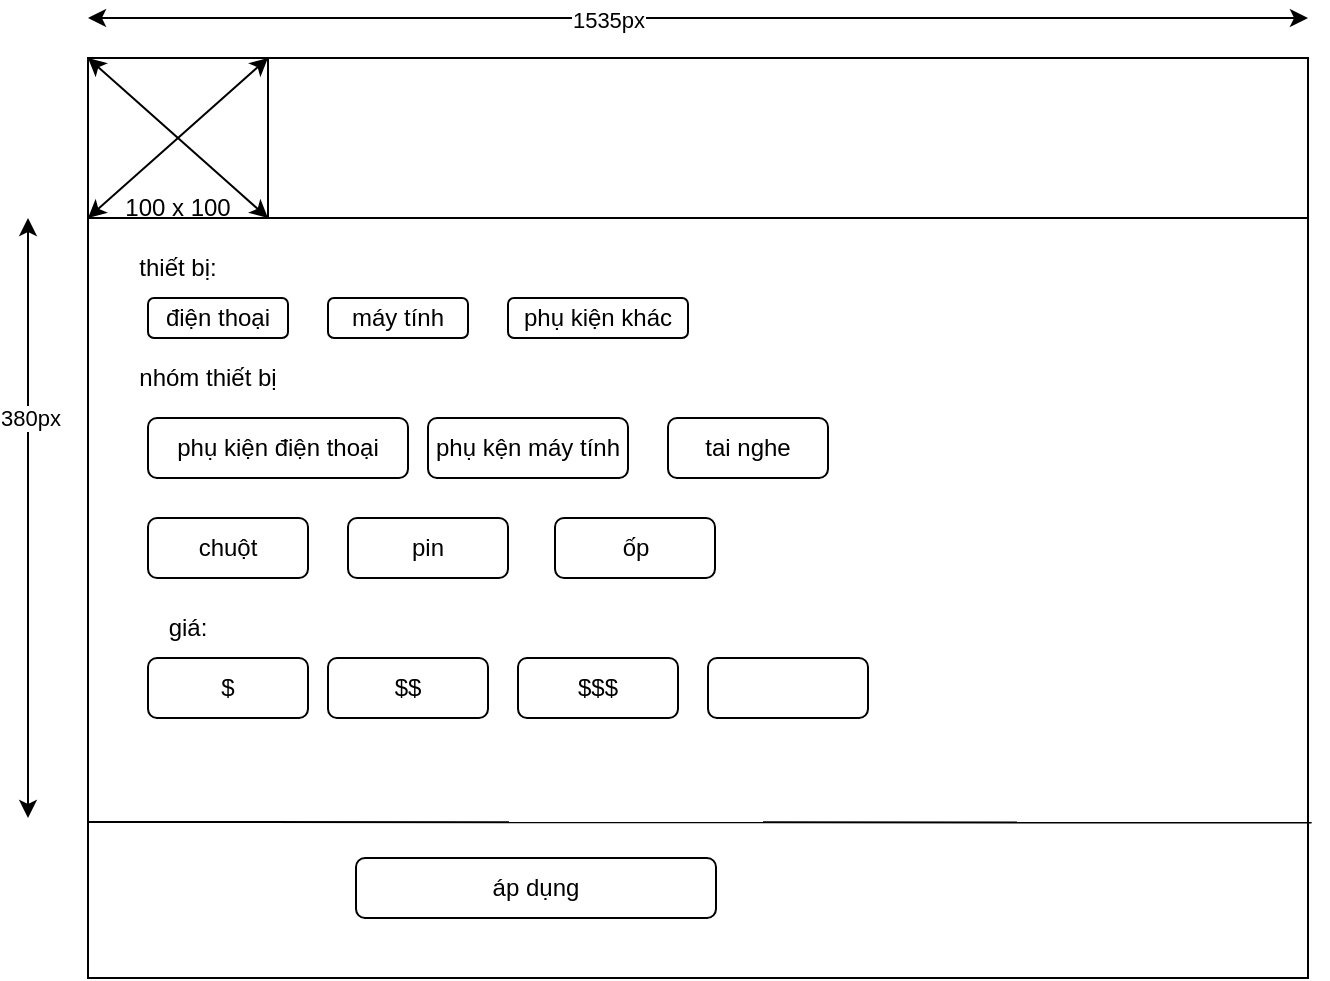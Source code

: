 <mxfile version="16.5.1" type="device"><diagram id="TFWHhQ9YKtoedsk4aPYs" name="Trang-1"><mxGraphModel dx="1065" dy="541" grid="1" gridSize="10" guides="1" tooltips="1" connect="1" arrows="1" fold="1" page="1" pageScale="1" pageWidth="827" pageHeight="1169" math="0" shadow="0"><root><mxCell id="0"/><mxCell id="1" parent="0"/><mxCell id="DDdD-FATjcECujKdYeSG-1" value="" style="rounded=0;whiteSpace=wrap;html=1;" vertex="1" parent="1"><mxGeometry x="100" y="60" width="610" height="460" as="geometry"/></mxCell><mxCell id="DDdD-FATjcECujKdYeSG-2" value="" style="rounded=0;whiteSpace=wrap;html=1;" vertex="1" parent="1"><mxGeometry x="100" y="60" width="610" height="80" as="geometry"/></mxCell><mxCell id="DDdD-FATjcECujKdYeSG-3" value="" style="rounded=0;whiteSpace=wrap;html=1;" vertex="1" parent="1"><mxGeometry x="100" y="60" width="90" height="80" as="geometry"/></mxCell><mxCell id="DDdD-FATjcECujKdYeSG-4" value="" style="endArrow=classic;startArrow=classic;html=1;rounded=0;entryX=1;entryY=1;entryDx=0;entryDy=0;exitX=0;exitY=0;exitDx=0;exitDy=0;" edge="1" parent="1" source="DDdD-FATjcECujKdYeSG-3" target="DDdD-FATjcECujKdYeSG-3"><mxGeometry width="50" height="50" relative="1" as="geometry"><mxPoint x="100" y="100" as="sourcePoint"/><mxPoint x="150" y="50" as="targetPoint"/></mxGeometry></mxCell><mxCell id="DDdD-FATjcECujKdYeSG-6" value="" style="endArrow=classic;startArrow=classic;html=1;rounded=0;entryX=1;entryY=0;entryDx=0;entryDy=0;" edge="1" parent="1" target="DDdD-FATjcECujKdYeSG-3"><mxGeometry width="50" height="50" relative="1" as="geometry"><mxPoint x="100" y="140" as="sourcePoint"/><mxPoint x="150" y="90" as="targetPoint"/></mxGeometry></mxCell><mxCell id="DDdD-FATjcECujKdYeSG-7" value="100 x 100" style="text;html=1;strokeColor=none;fillColor=none;align=center;verticalAlign=middle;whiteSpace=wrap;rounded=0;" vertex="1" parent="1"><mxGeometry x="115" y="120" width="60" height="30" as="geometry"/></mxCell><mxCell id="DDdD-FATjcECujKdYeSG-8" value="" style="endArrow=classic;startArrow=classic;html=1;rounded=0;" edge="1" parent="1"><mxGeometry width="50" height="50" relative="1" as="geometry"><mxPoint x="100" y="40" as="sourcePoint"/><mxPoint x="710" y="40" as="targetPoint"/></mxGeometry></mxCell><mxCell id="DDdD-FATjcECujKdYeSG-9" value="1535px" style="edgeLabel;html=1;align=center;verticalAlign=middle;resizable=0;points=[];" vertex="1" connectable="0" parent="DDdD-FATjcECujKdYeSG-8"><mxGeometry x="-0.148" y="-1" relative="1" as="geometry"><mxPoint as="offset"/></mxGeometry></mxCell><mxCell id="DDdD-FATjcECujKdYeSG-11" value="" style="endArrow=none;html=1;rounded=0;entryX=1.003;entryY=0.831;entryDx=0;entryDy=0;entryPerimeter=0;" edge="1" parent="1" target="DDdD-FATjcECujKdYeSG-1"><mxGeometry width="50" height="50" relative="1" as="geometry"><mxPoint x="100" y="442" as="sourcePoint"/><mxPoint x="200" y="170" as="targetPoint"/></mxGeometry></mxCell><mxCell id="DDdD-FATjcECujKdYeSG-12" value="" style="endArrow=classic;startArrow=classic;html=1;rounded=0;" edge="1" parent="1"><mxGeometry width="50" height="50" relative="1" as="geometry"><mxPoint x="70" y="440" as="sourcePoint"/><mxPoint x="70" y="140" as="targetPoint"/></mxGeometry></mxCell><mxCell id="DDdD-FATjcECujKdYeSG-13" value="380px" style="edgeLabel;html=1;align=center;verticalAlign=middle;resizable=0;points=[];" vertex="1" connectable="0" parent="DDdD-FATjcECujKdYeSG-12"><mxGeometry x="0.333" y="-1" relative="1" as="geometry"><mxPoint as="offset"/></mxGeometry></mxCell><mxCell id="DDdD-FATjcECujKdYeSG-14" value="thiết bị:" style="text;html=1;strokeColor=none;fillColor=none;align=center;verticalAlign=middle;whiteSpace=wrap;rounded=0;" vertex="1" parent="1"><mxGeometry x="115" y="150" width="60" height="30" as="geometry"/></mxCell><mxCell id="DDdD-FATjcECujKdYeSG-15" value="điện thoại" style="rounded=1;whiteSpace=wrap;html=1;" vertex="1" parent="1"><mxGeometry x="130" y="180" width="70" height="20" as="geometry"/></mxCell><mxCell id="DDdD-FATjcECujKdYeSG-18" value="máy tính" style="rounded=1;whiteSpace=wrap;html=1;" vertex="1" parent="1"><mxGeometry x="220" y="180" width="70" height="20" as="geometry"/></mxCell><mxCell id="DDdD-FATjcECujKdYeSG-19" value="phụ kiện khác" style="rounded=1;whiteSpace=wrap;html=1;" vertex="1" parent="1"><mxGeometry x="310" y="180" width="90" height="20" as="geometry"/></mxCell><mxCell id="DDdD-FATjcECujKdYeSG-20" value="nhóm thiết bị" style="text;html=1;strokeColor=none;fillColor=none;align=center;verticalAlign=middle;whiteSpace=wrap;rounded=0;" vertex="1" parent="1"><mxGeometry x="120" y="210" width="80" height="20" as="geometry"/></mxCell><mxCell id="DDdD-FATjcECujKdYeSG-21" value="phụ kiện điện thoại" style="rounded=1;whiteSpace=wrap;html=1;" vertex="1" parent="1"><mxGeometry x="130" y="240" width="130" height="30" as="geometry"/></mxCell><mxCell id="DDdD-FATjcECujKdYeSG-22" value="phụ kện máy tính" style="rounded=1;whiteSpace=wrap;html=1;" vertex="1" parent="1"><mxGeometry x="270" y="240" width="100" height="30" as="geometry"/></mxCell><mxCell id="DDdD-FATjcECujKdYeSG-23" value="tai nghe" style="rounded=1;whiteSpace=wrap;html=1;" vertex="1" parent="1"><mxGeometry x="390" y="240" width="80" height="30" as="geometry"/></mxCell><mxCell id="DDdD-FATjcECujKdYeSG-24" value="chuột" style="rounded=1;whiteSpace=wrap;html=1;" vertex="1" parent="1"><mxGeometry x="130" y="290" width="80" height="30" as="geometry"/></mxCell><mxCell id="DDdD-FATjcECujKdYeSG-25" value="pin" style="rounded=1;whiteSpace=wrap;html=1;" vertex="1" parent="1"><mxGeometry x="230" y="290" width="80" height="30" as="geometry"/></mxCell><mxCell id="DDdD-FATjcECujKdYeSG-26" value="ốp" style="rounded=1;whiteSpace=wrap;html=1;" vertex="1" parent="1"><mxGeometry x="333.5" y="290" width="80" height="30" as="geometry"/></mxCell><mxCell id="DDdD-FATjcECujKdYeSG-27" value="giá:" style="text;html=1;strokeColor=none;fillColor=none;align=center;verticalAlign=middle;whiteSpace=wrap;rounded=0;" vertex="1" parent="1"><mxGeometry x="120" y="330" width="60" height="30" as="geometry"/></mxCell><mxCell id="DDdD-FATjcECujKdYeSG-28" value="$" style="rounded=1;whiteSpace=wrap;html=1;" vertex="1" parent="1"><mxGeometry x="130" y="360" width="80" height="30" as="geometry"/></mxCell><mxCell id="DDdD-FATjcECujKdYeSG-29" value="$$" style="rounded=1;whiteSpace=wrap;html=1;" vertex="1" parent="1"><mxGeometry x="220" y="360" width="80" height="30" as="geometry"/></mxCell><mxCell id="DDdD-FATjcECujKdYeSG-30" value="$$$" style="rounded=1;whiteSpace=wrap;html=1;" vertex="1" parent="1"><mxGeometry x="315" y="360" width="80" height="30" as="geometry"/></mxCell><mxCell id="DDdD-FATjcECujKdYeSG-31" value="$$$$" style="rounded=1;whiteSpace=wrap;html=1;" vertex="1" parent="1"><mxGeometry x="410" y="360" width="80" height="30" as="geometry"/></mxCell><mxCell id="DDdD-FATjcECujKdYeSG-32" value="áp dụng" style="rounded=1;whiteSpace=wrap;html=1;" vertex="1" parent="1"><mxGeometry x="234" y="460" width="180" height="30" as="geometry"/></mxCell></root></mxGraphModel></diagram></mxfile>